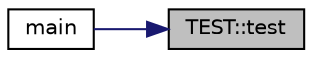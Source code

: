 digraph "TEST::test"
{
 // LATEX_PDF_SIZE
  edge [fontname="Helvetica",fontsize="10",labelfontname="Helvetica",labelfontsize="10"];
  node [fontname="Helvetica",fontsize="10",shape=record];
  rankdir="RL";
  Node1 [label="TEST::test",height=0.2,width=0.4,color="black", fillcolor="grey75", style="filled", fontcolor="black",tooltip="継承してもらう関数  詳しくはtest2.h"];
  Node1 -> Node2 [dir="back",color="midnightblue",fontsize="10",style="solid",fontname="Helvetica"];
  Node2 [label="main",height=0.2,width=0.4,color="black", fillcolor="white", style="filled",URL="$test2_8cpp.html#ae66f6b31b5ad750f1fe042a706a4e3d4",tooltip="メイン関数"];
}
